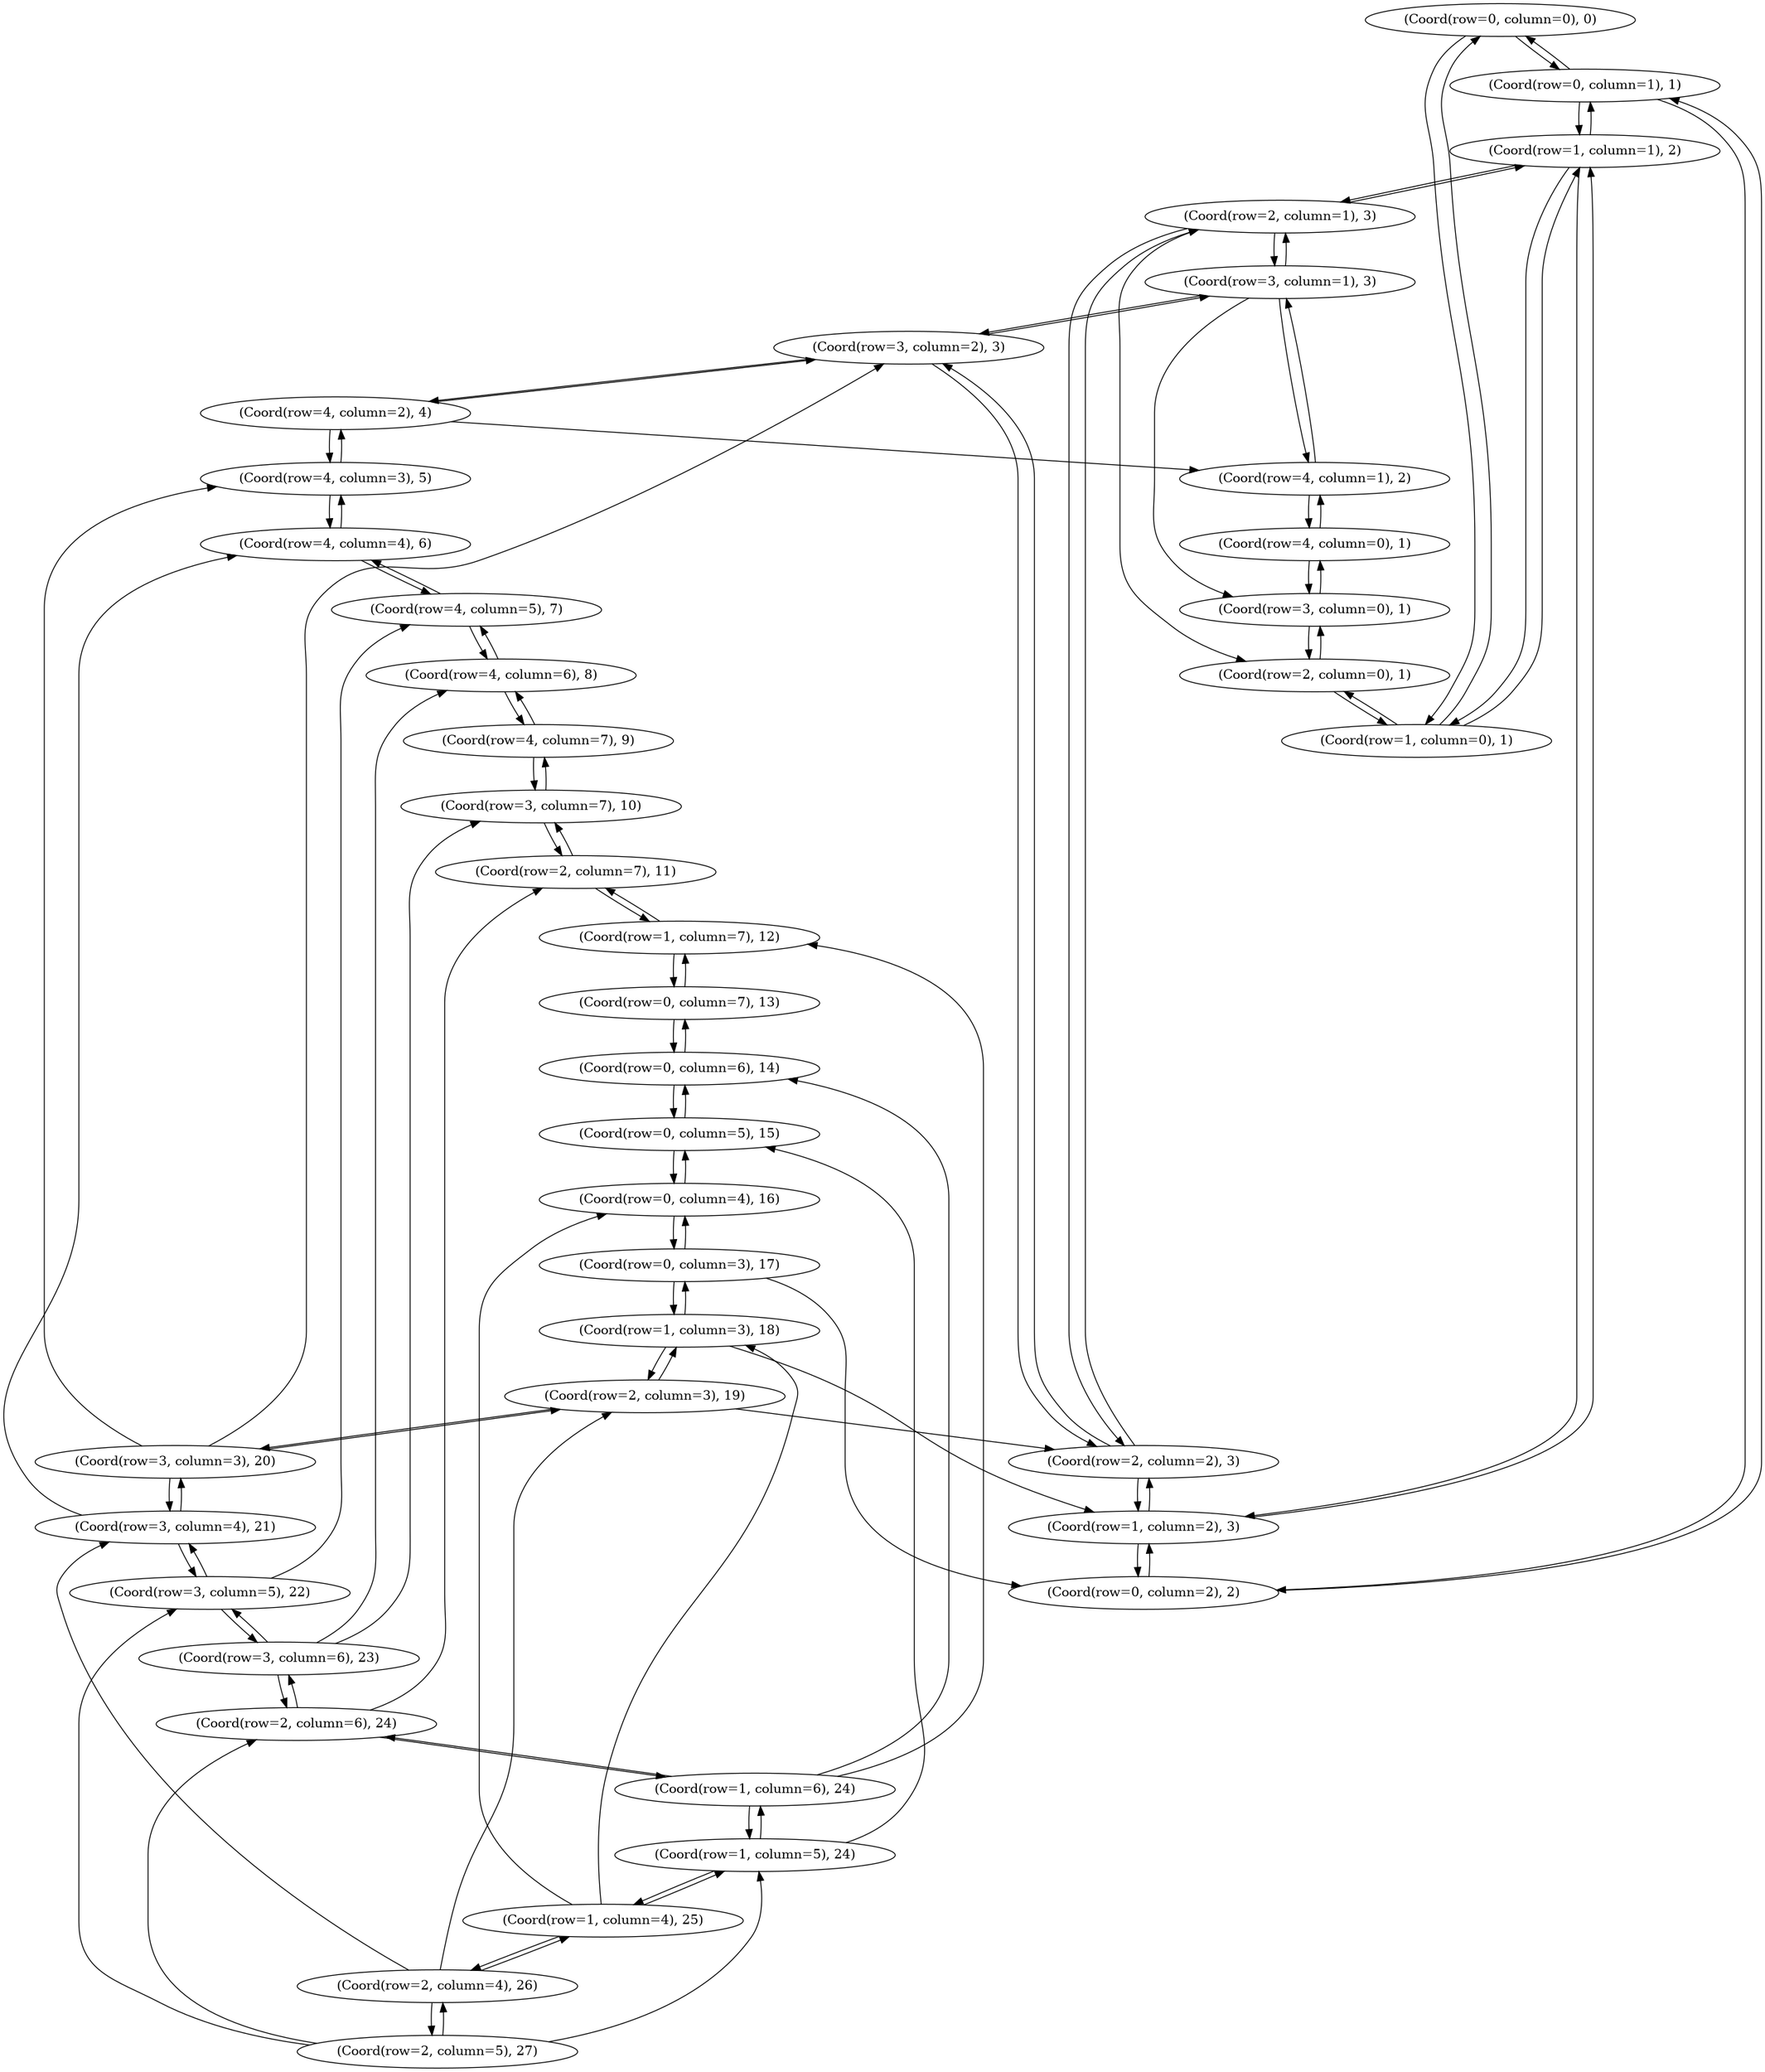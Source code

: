 @startuml
digraph G {
  1 [ label="(Coord(row=0, column=0), 0)" ];
  2 [ label="(Coord(row=0, column=1), 1)" ];
  3 [ label="(Coord(row=1, column=0), 1)" ];
  4 [ label="(Coord(row=0, column=2), 2)" ];
  5 [ label="(Coord(row=1, column=1), 2)" ];
  6 [ label="(Coord(row=1, column=2), 3)" ];
  7 [ label="(Coord(row=0, column=3), 17)" ];
  8 [ label="(Coord(row=0, column=4), 16)" ];
  9 [ label="(Coord(row=1, column=3), 18)" ];
  10 [ label="(Coord(row=0, column=5), 15)" ];
  11 [ label="(Coord(row=0, column=6), 14)" ];
  12 [ label="(Coord(row=0, column=7), 13)" ];
  13 [ label="(Coord(row=1, column=7), 12)" ];
  14 [ label="(Coord(row=2, column=0), 1)" ];
  15 [ label="(Coord(row=2, column=1), 3)" ];
  16 [ label="(Coord(row=2, column=2), 3)" ];
  17 [ label="(Coord(row=2, column=3), 19)" ];
  18 [ label="(Coord(row=1, column=4), 25)" ];
  19 [ label="(Coord(row=1, column=5), 24)" ];
  20 [ label="(Coord(row=2, column=4), 26)" ];
  21 [ label="(Coord(row=1, column=6), 24)" ];
  22 [ label="(Coord(row=2, column=6), 24)" ];
  23 [ label="(Coord(row=2, column=7), 11)" ];
  24 [ label="(Coord(row=3, column=0), 1)" ];
  25 [ label="(Coord(row=3, column=1), 3)" ];
  26 [ label="(Coord(row=3, column=2), 3)" ];
  27 [ label="(Coord(row=3, column=3), 20)" ];
  28 [ label="(Coord(row=2, column=5), 27)" ];
  29 [ label="(Coord(row=3, column=4), 21)" ];
  30 [ label="(Coord(row=3, column=5), 22)" ];
  31 [ label="(Coord(row=3, column=6), 23)" ];
  32 [ label="(Coord(row=3, column=7), 10)" ];
  33 [ label="(Coord(row=4, column=0), 1)" ];
  34 [ label="(Coord(row=4, column=1), 2)" ];
  35 [ label="(Coord(row=4, column=2), 4)" ];
  36 [ label="(Coord(row=4, column=3), 5)" ];
  37 [ label="(Coord(row=4, column=4), 6)" ];
  38 [ label="(Coord(row=4, column=5), 7)" ];
  39 [ label="(Coord(row=4, column=6), 8)" ];
  40 [ label="(Coord(row=4, column=7), 9)" ];
  1 -> 2;
  1 -> 3;
  2 -> 4;
  2 -> 5;
  2 -> 1;
  3 -> 1;
  3 -> 5;
  3 -> 14;
  4 -> 6;
  4 -> 2;
  5 -> 2;
  5 -> 6;
  5 -> 15;
  5 -> 3;
  6 -> 4;
  6 -> 16;
  6 -> 5;
  7 -> 8;
  7 -> 9;
  7 -> 4;
  8 -> 10;
  8 -> 7;
  9 -> 7;
  9 -> 17;
  9 -> 6;
  10 -> 11;
  10 -> 8;
  11 -> 12;
  11 -> 10;
  12 -> 13;
  12 -> 11;
  13 -> 12;
  13 -> 23;
  14 -> 3;
  14 -> 24;
  15 -> 5;
  15 -> 16;
  15 -> 25;
  15 -> 14;
  16 -> 6;
  16 -> 26;
  16 -> 15;
  17 -> 9;
  17 -> 27;
  17 -> 16;
  18 -> 8;
  18 -> 19;
  18 -> 20;
  18 -> 9;
  19 -> 10;
  19 -> 21;
  19 -> 18;
  20 -> 18;
  20 -> 28;
  20 -> 29;
  20 -> 17;
  21 -> 11;
  21 -> 13;
  21 -> 22;
  21 -> 19;
  22 -> 21;
  22 -> 23;
  22 -> 31;
  23 -> 13;
  23 -> 32;
  24 -> 14;
  24 -> 33;
  25 -> 15;
  25 -> 26;
  25 -> 34;
  25 -> 24;
  26 -> 16;
  26 -> 35;
  26 -> 25;
  27 -> 17;
  27 -> 29;
  27 -> 36;
  27 -> 26;
  28 -> 19;
  28 -> 22;
  28 -> 30;
  28 -> 20;
  29 -> 30;
  29 -> 37;
  29 -> 27;
  30 -> 31;
  30 -> 38;
  30 -> 29;
  31 -> 22;
  31 -> 32;
  31 -> 39;
  31 -> 30;
  32 -> 23;
  32 -> 40;
  33 -> 24;
  33 -> 34;
  34 -> 25;
  34 -> 33;
  35 -> 26;
  35 -> 36;
  35 -> 34;
  36 -> 37;
  36 -> 35;
  37 -> 38;
  37 -> 36;
  38 -> 39;
  38 -> 37;
  39 -> 40;
  39 -> 38;
  40 -> 32;
  40 -> 39;
}
@enduml